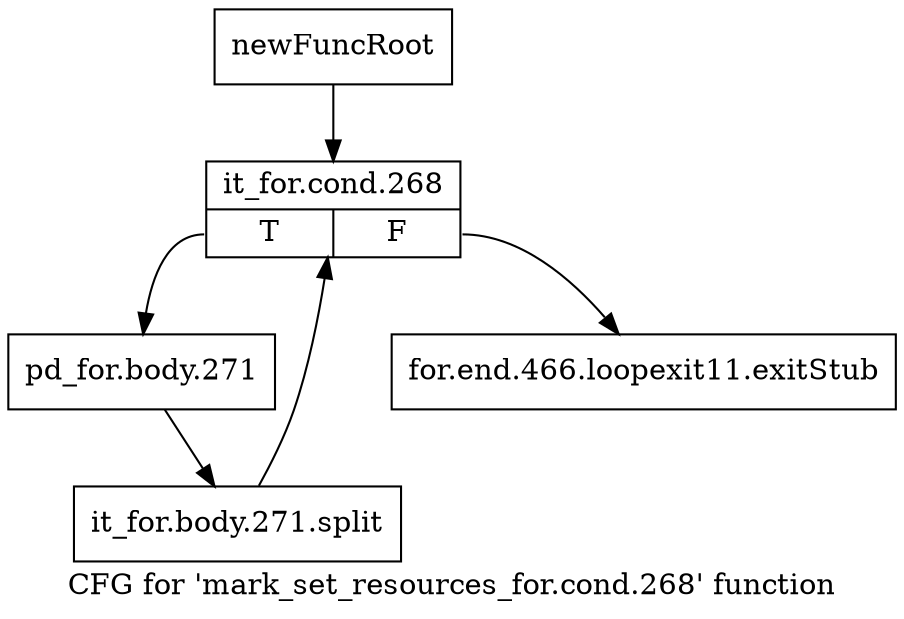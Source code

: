 digraph "CFG for 'mark_set_resources_for.cond.268' function" {
	label="CFG for 'mark_set_resources_for.cond.268' function";

	Node0xc0352a0 [shape=record,label="{newFuncRoot}"];
	Node0xc0352a0 -> Node0xc035340;
	Node0xc0352f0 [shape=record,label="{for.end.466.loopexit11.exitStub}"];
	Node0xc035340 [shape=record,label="{it_for.cond.268|{<s0>T|<s1>F}}"];
	Node0xc035340:s0 -> Node0xc035390;
	Node0xc035340:s1 -> Node0xc0352f0;
	Node0xc035390 [shape=record,label="{pd_for.body.271}"];
	Node0xc035390 -> Node0xbfe07b0;
	Node0xbfe07b0 [shape=record,label="{it_for.body.271.split}"];
	Node0xbfe07b0 -> Node0xc035340;
}
